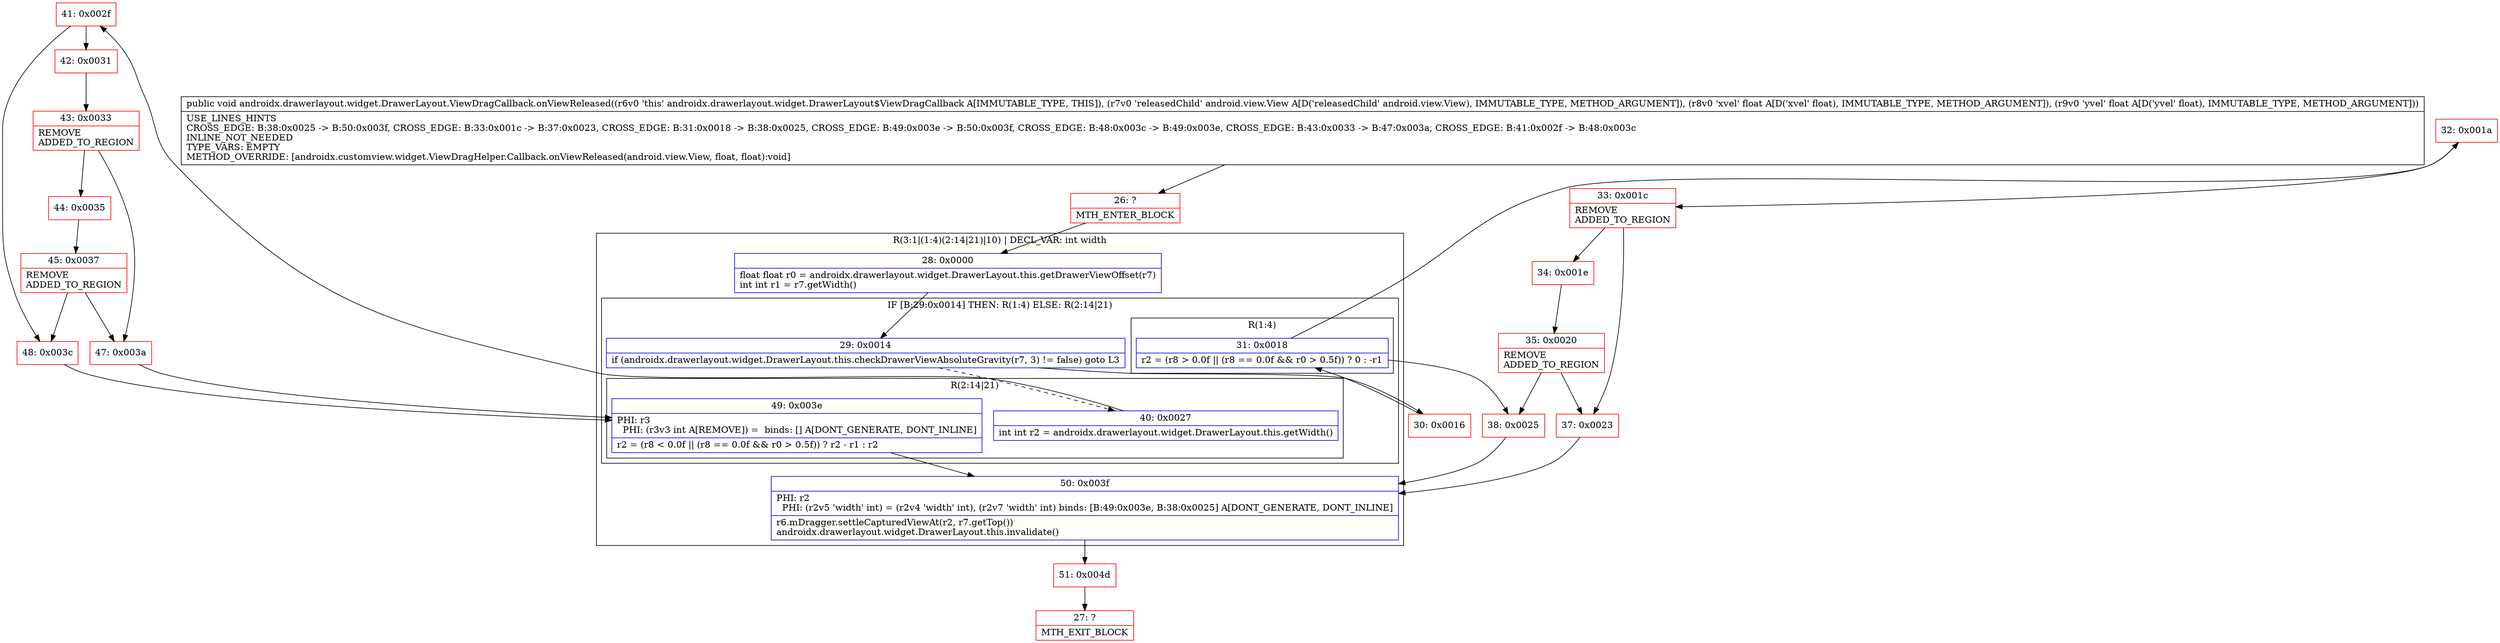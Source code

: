 digraph "CFG forandroidx.drawerlayout.widget.DrawerLayout.ViewDragCallback.onViewReleased(Landroid\/view\/View;FF)V" {
subgraph cluster_Region_1823106108 {
label = "R(3:1|(1:4)(2:14|21)|10) | DECL_VAR: int width\l";
node [shape=record,color=blue];
Node_28 [shape=record,label="{28\:\ 0x0000|float float r0 = androidx.drawerlayout.widget.DrawerLayout.this.getDrawerViewOffset(r7)\lint int r1 = r7.getWidth()\l}"];
subgraph cluster_IfRegion_1180418585 {
label = "IF [B:29:0x0014] THEN: R(1:4) ELSE: R(2:14|21)";
node [shape=record,color=blue];
Node_29 [shape=record,label="{29\:\ 0x0014|if (androidx.drawerlayout.widget.DrawerLayout.this.checkDrawerViewAbsoluteGravity(r7, 3) != false) goto L3\l}"];
subgraph cluster_Region_725483852 {
label = "R(1:4)";
node [shape=record,color=blue];
Node_31 [shape=record,label="{31\:\ 0x0018|r2 = (r8 \> 0.0f \|\| (r8 == 0.0f && r0 \> 0.5f)) ? 0 : \-r1\l}"];
}
subgraph cluster_Region_703339760 {
label = "R(2:14|21)";
node [shape=record,color=blue];
Node_40 [shape=record,label="{40\:\ 0x0027|int int r2 = androidx.drawerlayout.widget.DrawerLayout.this.getWidth()\l}"];
Node_49 [shape=record,label="{49\:\ 0x003e|PHI: r3 \l  PHI: (r3v3 int A[REMOVE]) =  binds: [] A[DONT_GENERATE, DONT_INLINE]\l|r2 = (r8 \< 0.0f \|\| (r8 == 0.0f && r0 \> 0.5f)) ? r2 \- r1 : r2\l}"];
}
}
Node_50 [shape=record,label="{50\:\ 0x003f|PHI: r2 \l  PHI: (r2v5 'width' int) = (r2v4 'width' int), (r2v7 'width' int) binds: [B:49:0x003e, B:38:0x0025] A[DONT_GENERATE, DONT_INLINE]\l|r6.mDragger.settleCapturedViewAt(r2, r7.getTop())\landroidx.drawerlayout.widget.DrawerLayout.this.invalidate()\l}"];
}
Node_26 [shape=record,color=red,label="{26\:\ ?|MTH_ENTER_BLOCK\l}"];
Node_30 [shape=record,color=red,label="{30\:\ 0x0016}"];
Node_32 [shape=record,color=red,label="{32\:\ 0x001a}"];
Node_33 [shape=record,color=red,label="{33\:\ 0x001c|REMOVE\lADDED_TO_REGION\l}"];
Node_34 [shape=record,color=red,label="{34\:\ 0x001e}"];
Node_35 [shape=record,color=red,label="{35\:\ 0x0020|REMOVE\lADDED_TO_REGION\l}"];
Node_37 [shape=record,color=red,label="{37\:\ 0x0023}"];
Node_51 [shape=record,color=red,label="{51\:\ 0x004d}"];
Node_27 [shape=record,color=red,label="{27\:\ ?|MTH_EXIT_BLOCK\l}"];
Node_38 [shape=record,color=red,label="{38\:\ 0x0025}"];
Node_41 [shape=record,color=red,label="{41\:\ 0x002f}"];
Node_42 [shape=record,color=red,label="{42\:\ 0x0031}"];
Node_43 [shape=record,color=red,label="{43\:\ 0x0033|REMOVE\lADDED_TO_REGION\l}"];
Node_44 [shape=record,color=red,label="{44\:\ 0x0035}"];
Node_45 [shape=record,color=red,label="{45\:\ 0x0037|REMOVE\lADDED_TO_REGION\l}"];
Node_47 [shape=record,color=red,label="{47\:\ 0x003a}"];
Node_48 [shape=record,color=red,label="{48\:\ 0x003c}"];
MethodNode[shape=record,label="{public void androidx.drawerlayout.widget.DrawerLayout.ViewDragCallback.onViewReleased((r6v0 'this' androidx.drawerlayout.widget.DrawerLayout$ViewDragCallback A[IMMUTABLE_TYPE, THIS]), (r7v0 'releasedChild' android.view.View A[D('releasedChild' android.view.View), IMMUTABLE_TYPE, METHOD_ARGUMENT]), (r8v0 'xvel' float A[D('xvel' float), IMMUTABLE_TYPE, METHOD_ARGUMENT]), (r9v0 'yvel' float A[D('yvel' float), IMMUTABLE_TYPE, METHOD_ARGUMENT]))  | USE_LINES_HINTS\lCROSS_EDGE: B:38:0x0025 \-\> B:50:0x003f, CROSS_EDGE: B:33:0x001c \-\> B:37:0x0023, CROSS_EDGE: B:31:0x0018 \-\> B:38:0x0025, CROSS_EDGE: B:49:0x003e \-\> B:50:0x003f, CROSS_EDGE: B:48:0x003c \-\> B:49:0x003e, CROSS_EDGE: B:43:0x0033 \-\> B:47:0x003a, CROSS_EDGE: B:41:0x002f \-\> B:48:0x003c\lINLINE_NOT_NEEDED\lTYPE_VARS: EMPTY\lMETHOD_OVERRIDE: [androidx.customview.widget.ViewDragHelper.Callback.onViewReleased(android.view.View, float, float):void]\l}"];
MethodNode -> Node_26;Node_28 -> Node_29;
Node_29 -> Node_30;
Node_29 -> Node_40[style=dashed];
Node_31 -> Node_32;
Node_31 -> Node_38;
Node_40 -> Node_41;
Node_49 -> Node_50;
Node_50 -> Node_51;
Node_26 -> Node_28;
Node_30 -> Node_31;
Node_32 -> Node_33;
Node_33 -> Node_34;
Node_33 -> Node_37;
Node_34 -> Node_35;
Node_35 -> Node_37;
Node_35 -> Node_38;
Node_37 -> Node_50;
Node_51 -> Node_27;
Node_38 -> Node_50;
Node_41 -> Node_42;
Node_41 -> Node_48;
Node_42 -> Node_43;
Node_43 -> Node_44;
Node_43 -> Node_47;
Node_44 -> Node_45;
Node_45 -> Node_47;
Node_45 -> Node_48;
Node_47 -> Node_49;
Node_48 -> Node_49;
}

